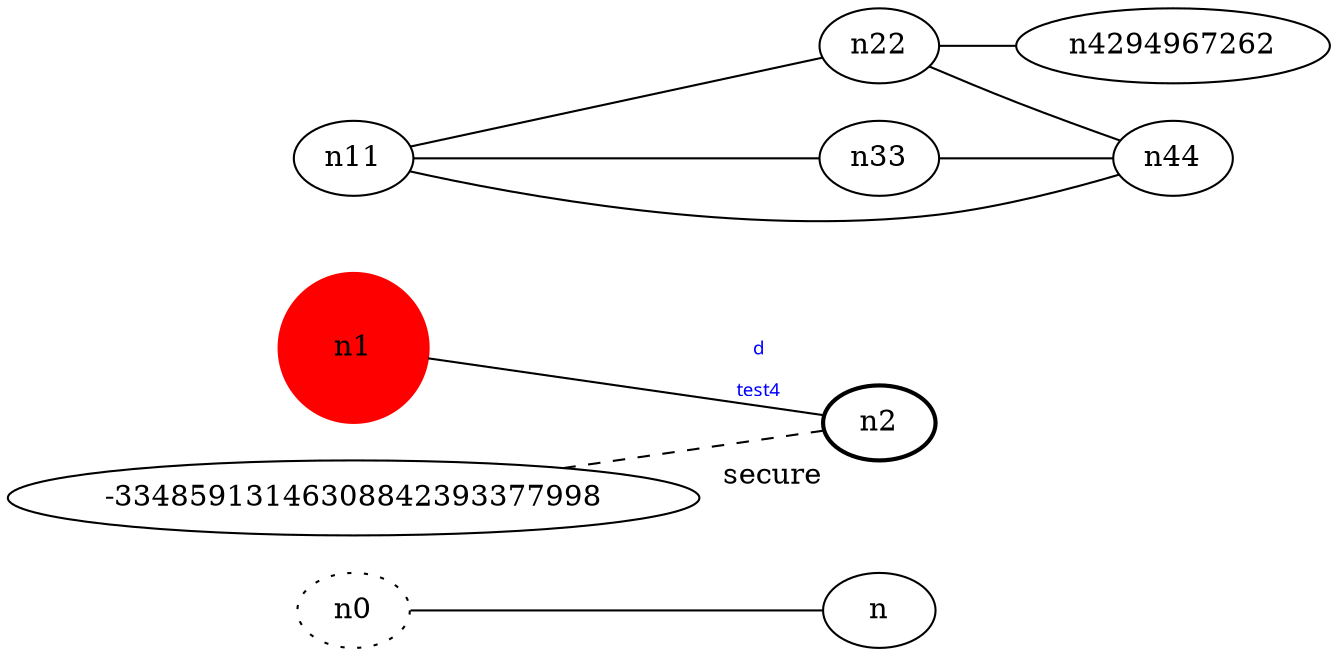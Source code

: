graph test4 {
	rankdir=LR;
	fontcolor=blue; /* c1; c1; c0 -- c1 */
	n0 [style=dotted, fillcolor="#123456"]; // c2; c3; c9223372036854775805 -- c3
	n1 [height=1, width=1, color=red, style=filled];
	n2 [style=bold, xlabel="secure"];
	n0 -- n-33485913146308842393377998 -- n2[style=dashed];
	n1 -- n2 [fontname="comic sans", label="d\n\l\G", fontcolor=blue, fontsize=9];
	n11 -- n22;
	n11 -- n33;
	n11 -- n44;
	n22 -- n4294967262;
	n22 -- n44;
	n33 -- n44;
}
